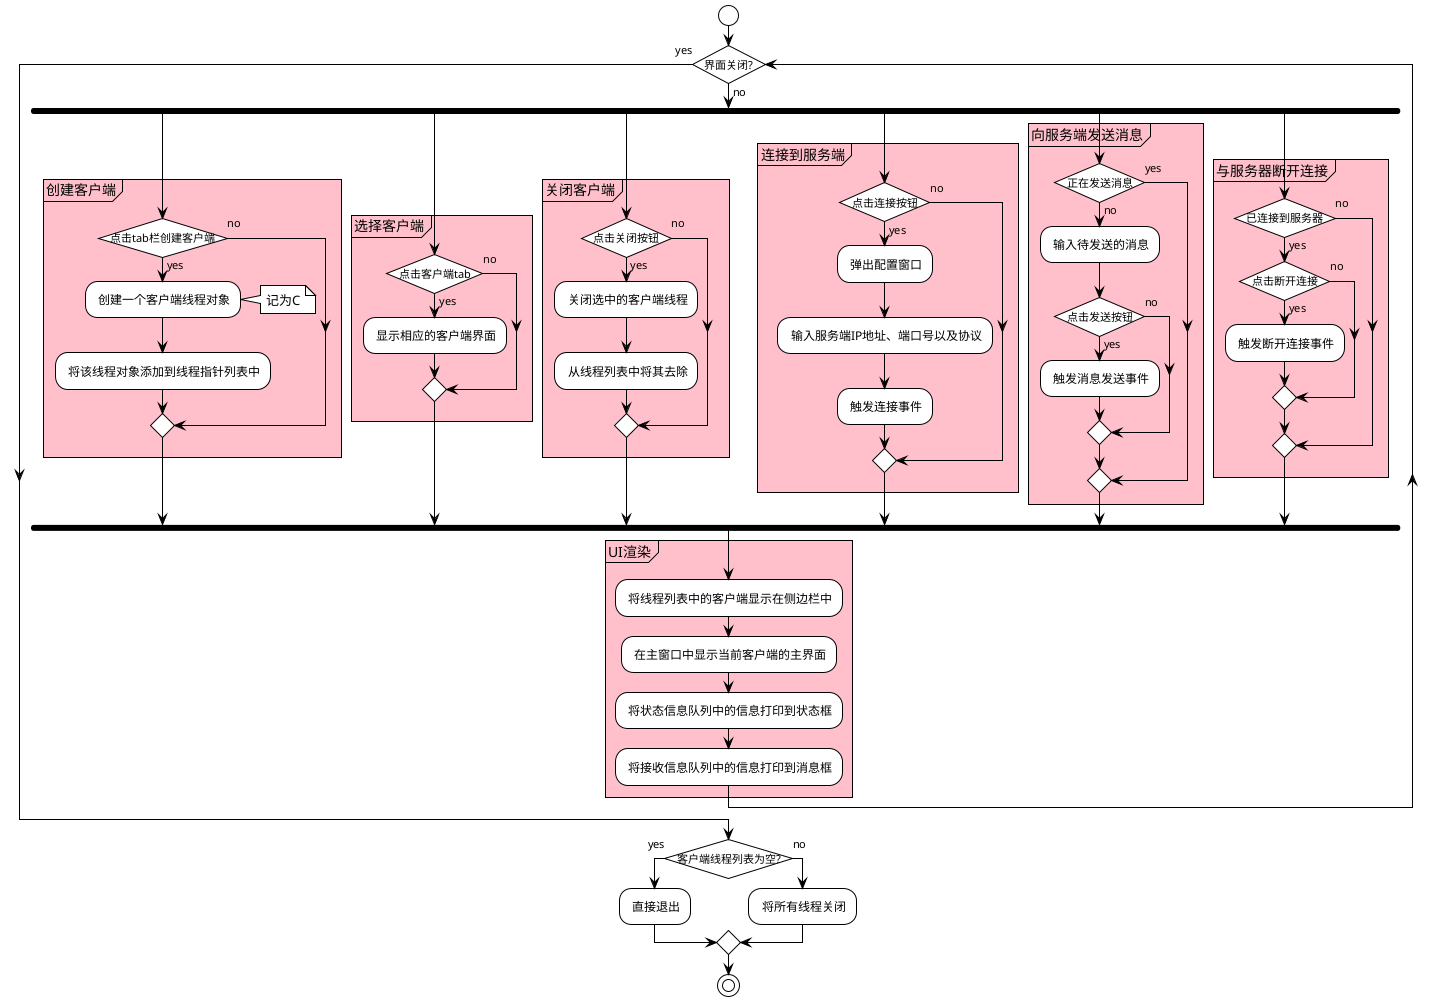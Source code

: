 @startuml
!theme plain
skinparam conditionStyle InsideDiamond
|客户端界面|
start
while (界面关闭?) is (no)
fork
    partition 创建客户端 #pink
        if (点击tab栏创建客户端) then (yes)
            : 创建一个客户端线程对象; 
            note right 
                记为C
            end note
            : 将该线程对象添加到线程指针列表中;
        else (no)
        endif
    }
fork again
    partition 选择客户端 #pink
        if (点击客户端tab) then (yes)
            : 显示相应的客户端界面;
        else (no)
        endif
    }
fork again
    partition 关闭客户端 #pink
    if (点击关闭按钮) then (yes)
            : 关闭选中的客户端线程;
            : 从线程列表中将其去除;
        else (no)
        endif
    }
fork again 
    partition 连接到服务端 #pink
        if (点击连接按钮) then (yes)
            : 弹出配置窗口;
            : 输入服务端IP地址、端口号以及协议;
            : 触发连接事件;
        else (no)
        endif
    }
fork again 
    partition 向服务端发送消息 #pink
        if  (正在发送消息) then (no)
        : 输入待发送的消息;
            if (点击发送按钮) then (yes)
                : 触发消息发送事件;
            else (no)
            endif
        else (yes)
        endif
    }
fork again 
    partition 与服务器断开连接 #pink
        if (已连接到服务器) then (yes)
            if (点击断开连接) then (yes)
                : 触发断开连接事件;
            else (no)
            endif
        else (no)
        endif
    }
end fork
partition UI渲染 #pink
    : 将线程列表中的客户端显示在侧边栏中;
    : 在主窗口中显示当前客户端的主界面;
    : 将状态信息队列中的信息打印到状态框;
    : 将接收信息队列中的信息打印到消息框;
}
end while (yes)
if (客户端线程列表为空?) then (yes)
    : 直接退出;
else (no)
    : 将所有线程关闭;
endif
stop
@enduml
